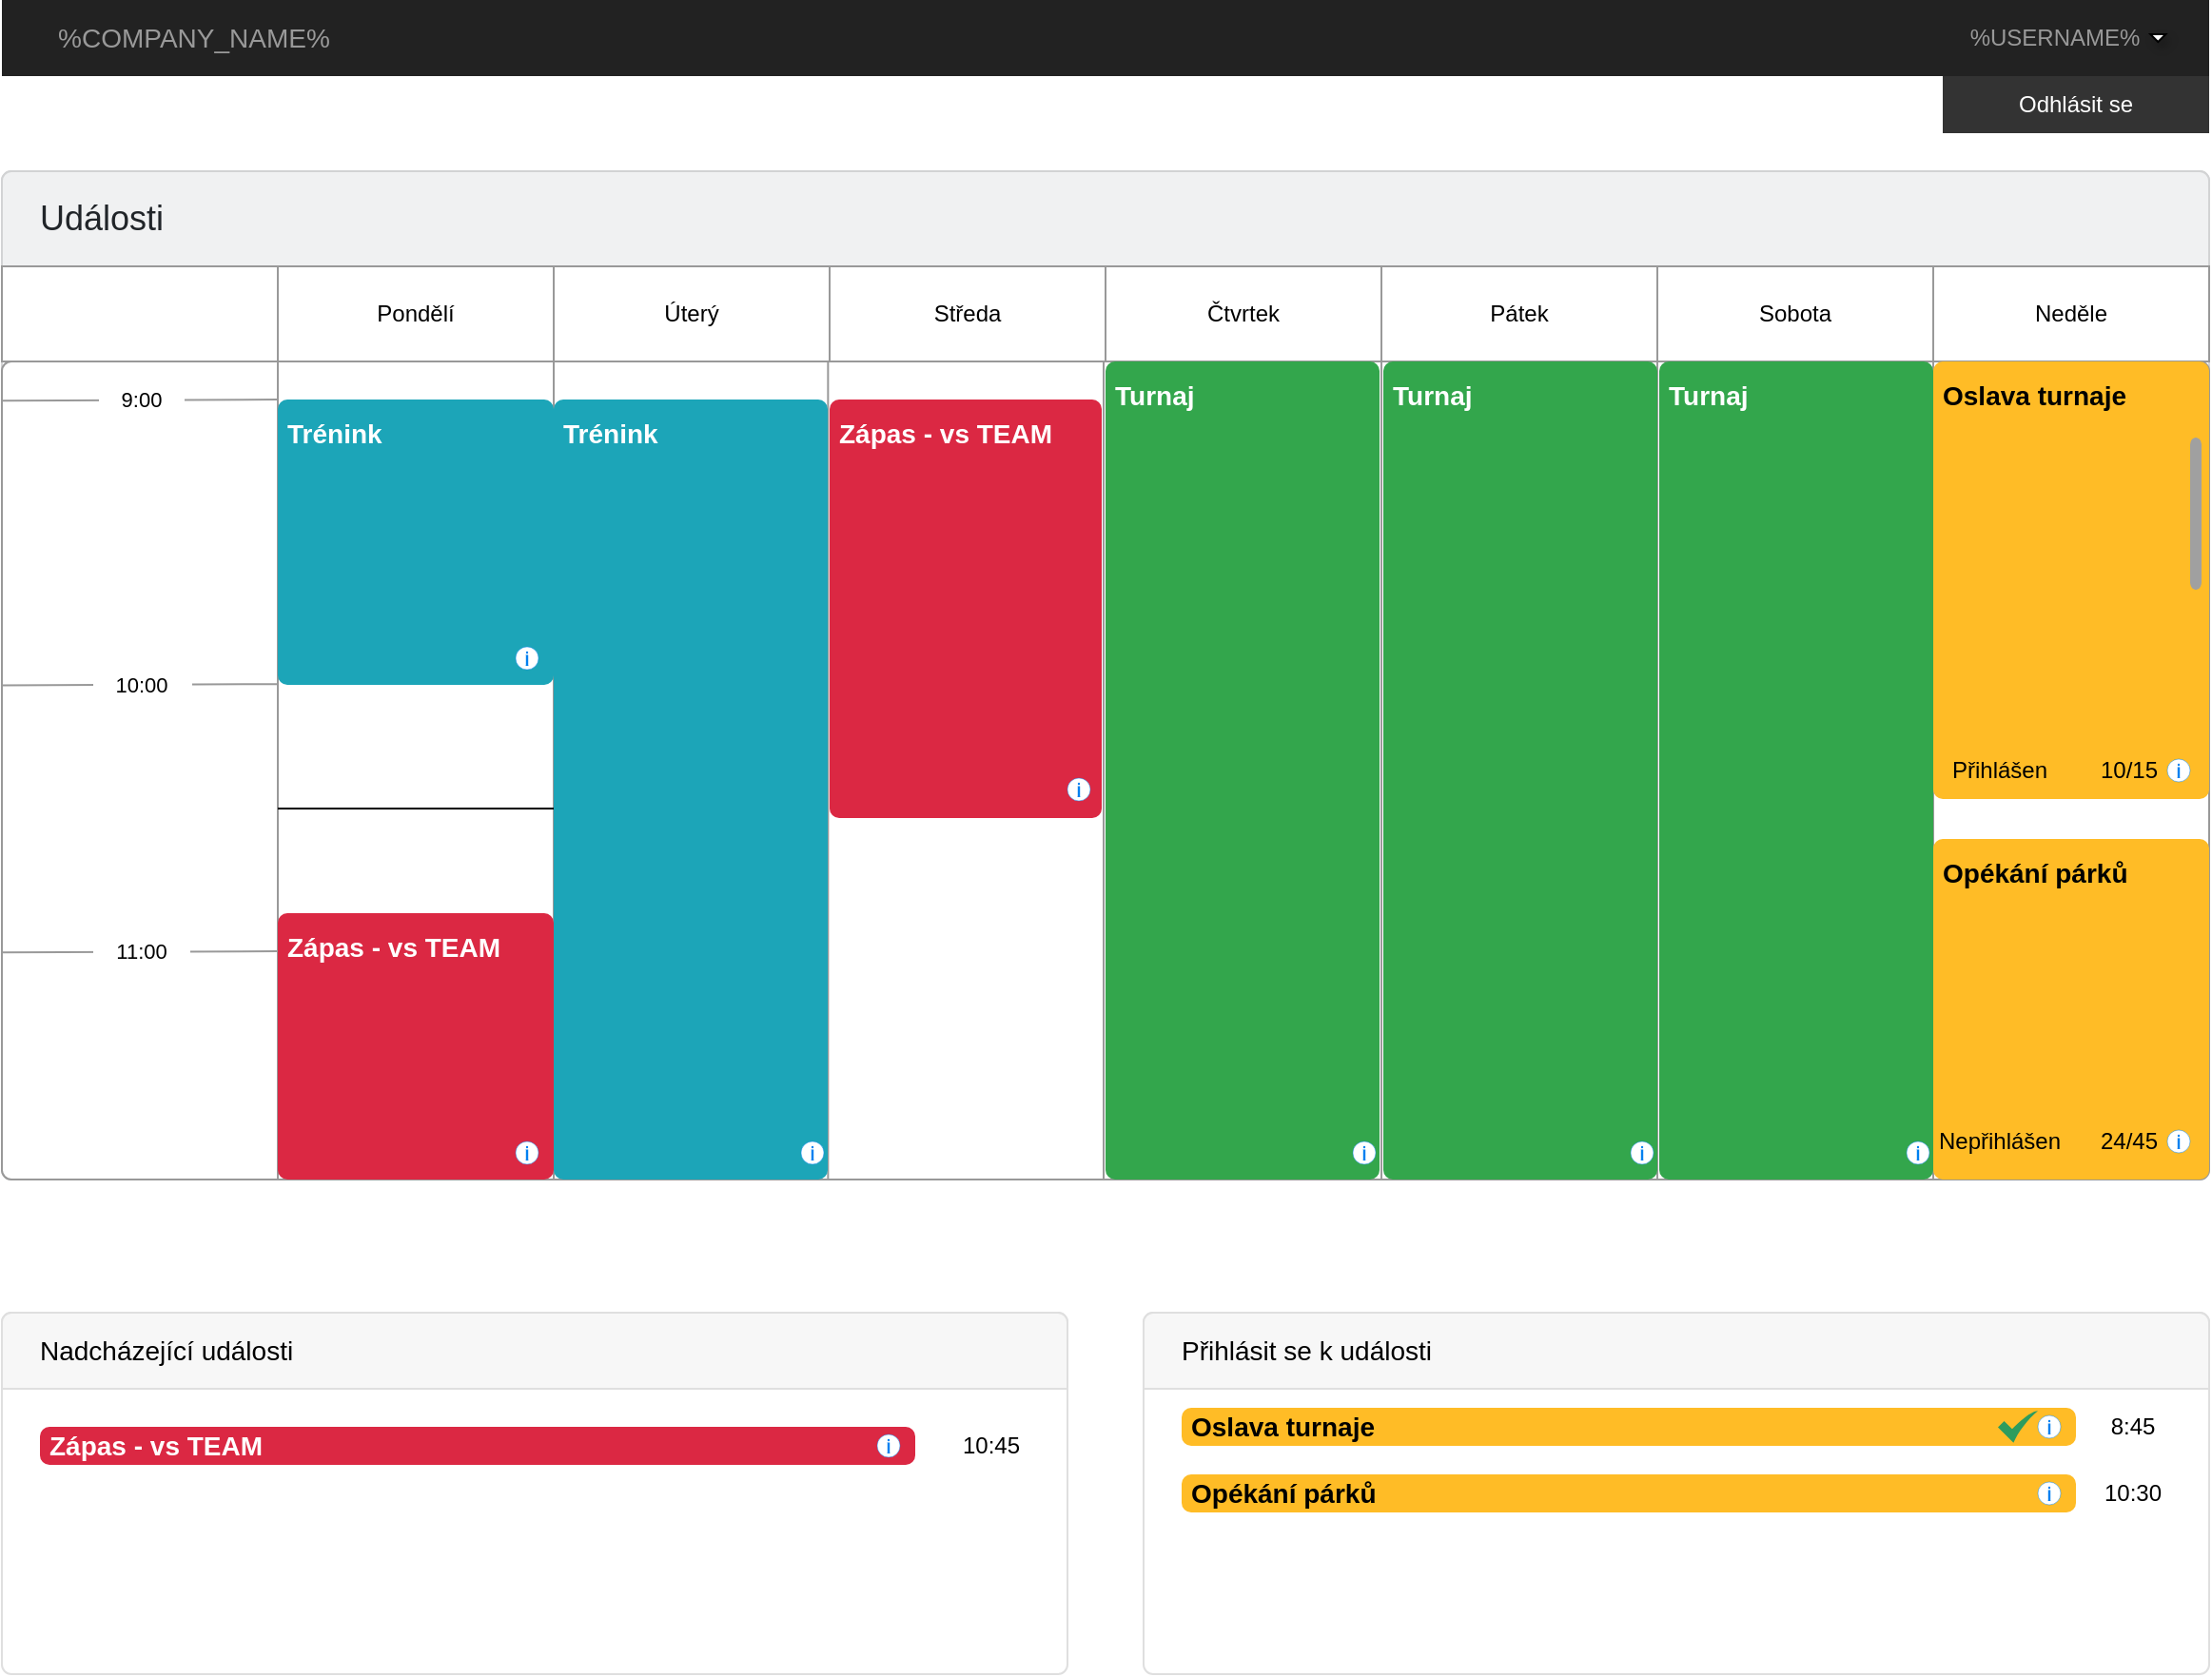 <mxfile version="14.1.1" type="github">
  <diagram name="Page-1" id="c9db0220-8083-56f3-ca83-edcdcd058819">
    <mxGraphModel dx="1422" dy="737" grid="1" gridSize="10" guides="1" tooltips="1" connect="1" arrows="1" fold="1" page="1" pageScale="1.5" pageWidth="826" pageHeight="1169" background="#ffffff" math="0" shadow="0">
      <root>
        <mxCell id="0" style=";html=1;" />
        <mxCell id="1" style=";html=1;" parent="0" />
        <mxCell id="3d76a8aef4d5c911-1" value="" style="html=1;shadow=0;dashed=0;shape=mxgraph.bootstrap.rect;fillColor=#222222;strokeColor=none;whiteSpace=wrap;rounded=0;fontSize=12;fontColor=#000000;align=center;" parent="1" vertex="1">
          <mxGeometry x="40" y="70" width="1160" height="40" as="geometry" />
        </mxCell>
        <mxCell id="3d76a8aef4d5c911-2" value="%COMPANY_NAME%" style="html=1;shadow=0;dashed=0;fillColor=none;strokeColor=none;shape=mxgraph.bootstrap.rect;fontColor=#999999;fontSize=14;whiteSpace=wrap;" parent="3d76a8aef4d5c911-1" vertex="1">
          <mxGeometry width="201.629" height="40" as="geometry" />
        </mxCell>
        <mxCell id="3d76a8aef4d5c911-9" value="%USERNAME%" style="html=1;shadow=0;dashed=0;fillColor=none;strokeColor=none;shape=mxgraph.bootstrap.rect;fontColor=#999999;whiteSpace=wrap;" parent="3d76a8aef4d5c911-1" vertex="1">
          <mxGeometry x="998.062" width="161.938" height="40" as="geometry" />
        </mxCell>
        <mxCell id="HJUyTN3uVqlrTfipyZfz-1" value="" style="shape=triangle;direction=south;rounded=0;shadow=1;fontSize=12;align=center;html=1;" parent="3d76a8aef4d5c911-1" vertex="1">
          <mxGeometry x="1129.121" y="18" width="8.065" height="4" as="geometry" />
        </mxCell>
        <mxCell id="HJUyTN3uVqlrTfipyZfz-3" value="&lt;font color=&quot;#ffffff&quot;&gt;Odhlásit se&lt;/font&gt;" style="text;html=1;strokeColor=none;align=center;verticalAlign=middle;whiteSpace=wrap;rounded=0;fillColor=#333333;" parent="1" vertex="1">
          <mxGeometry x="1060" y="110" width="140" height="30" as="geometry" />
        </mxCell>
        <mxCell id="HJUyTN3uVqlrTfipyZfz-5" value="" style="html=1;shadow=0;dashed=0;shape=mxgraph.bootstrap.rrect;rSize=5;strokeColor=#D2D3D4;html=1;whiteSpace=wrap;fillColor=#F8F9FA;fontColor=#212529;verticalAlign=top;align=left;spacing=20;spacingBottom=0;fontSize=14;horizontal=1;" parent="1" vertex="1">
          <mxGeometry x="40" y="160" width="1160" height="530" as="geometry" />
        </mxCell>
        <mxCell id="HJUyTN3uVqlrTfipyZfz-6" value="Události" style="html=1;shadow=0;dashed=0;shape=mxgraph.bootstrap.topButton;rSize=5;perimeter=none;whiteSpace=wrap;fillColor=#F0F1F2;strokeColor=#D2D3D4;fontColor=#212529;resizeWidth=1;fontSize=18;align=left;spacing=20;" parent="HJUyTN3uVqlrTfipyZfz-5" vertex="1">
          <mxGeometry width="1160" height="50" relative="1" as="geometry" />
        </mxCell>
        <mxCell id="HJUyTN3uVqlrTfipyZfz-12" value="" style="html=1;shadow=0;dashed=0;shape=mxgraph.bootstrap.rrect;rSize=5;strokeColor=#999999;strokeWidth=1;fillColor=#FFFFFF;fontColor=#6C767D;whiteSpace=wrap;align=left;verticalAlign=middle;spacingLeft=10;fontSize=14;spacing=10;" parent="HJUyTN3uVqlrTfipyZfz-5" vertex="1">
          <mxGeometry y="100" width="1160" height="430" as="geometry" />
        </mxCell>
        <mxCell id="HJUyTN3uVqlrTfipyZfz-22" value="" style="rounded=0;whiteSpace=wrap;html=1;strokeColor=#999999;fillColor=#FFFFFF;" parent="HJUyTN3uVqlrTfipyZfz-5" vertex="1">
          <mxGeometry y="50" width="145" height="50" as="geometry" />
        </mxCell>
        <mxCell id="HJUyTN3uVqlrTfipyZfz-32" value="Pondělí" style="rounded=0;whiteSpace=wrap;html=1;strokeColor=#999999;fillColor=#FFFFFF;" parent="HJUyTN3uVqlrTfipyZfz-5" vertex="1">
          <mxGeometry x="145" y="50" width="145" height="50" as="geometry" />
        </mxCell>
        <mxCell id="HJUyTN3uVqlrTfipyZfz-33" value="Úterý" style="rounded=0;whiteSpace=wrap;html=1;strokeColor=#999999;fillColor=#FFFFFF;" parent="HJUyTN3uVqlrTfipyZfz-5" vertex="1">
          <mxGeometry x="290" y="50" width="145" height="50" as="geometry" />
        </mxCell>
        <mxCell id="HJUyTN3uVqlrTfipyZfz-34" value="Středa" style="rounded=0;whiteSpace=wrap;html=1;strokeColor=#999999;fillColor=#FFFFFF;" parent="HJUyTN3uVqlrTfipyZfz-5" vertex="1">
          <mxGeometry x="435" y="50" width="145" height="50" as="geometry" />
        </mxCell>
        <mxCell id="HJUyTN3uVqlrTfipyZfz-35" value="Čtvrtek" style="rounded=0;whiteSpace=wrap;html=1;strokeColor=#999999;fillColor=#FFFFFF;" parent="HJUyTN3uVqlrTfipyZfz-5" vertex="1">
          <mxGeometry x="580" y="50" width="145" height="50" as="geometry" />
        </mxCell>
        <mxCell id="HJUyTN3uVqlrTfipyZfz-36" value="Pátek" style="rounded=0;whiteSpace=wrap;html=1;strokeColor=#999999;fillColor=#FFFFFF;" parent="HJUyTN3uVqlrTfipyZfz-5" vertex="1">
          <mxGeometry x="725" y="50" width="145" height="50" as="geometry" />
        </mxCell>
        <mxCell id="HJUyTN3uVqlrTfipyZfz-37" value="Sobota" style="rounded=0;whiteSpace=wrap;html=1;strokeColor=#999999;fillColor=#FFFFFF;" parent="HJUyTN3uVqlrTfipyZfz-5" vertex="1">
          <mxGeometry x="870" y="50" width="145" height="50" as="geometry" />
        </mxCell>
        <mxCell id="HJUyTN3uVqlrTfipyZfz-38" value="Neděle" style="rounded=0;whiteSpace=wrap;html=1;strokeColor=#999999;fillColor=#FFFFFF;" parent="HJUyTN3uVqlrTfipyZfz-5" vertex="1">
          <mxGeometry x="1015" y="50" width="145" height="50" as="geometry" />
        </mxCell>
        <mxCell id="HJUyTN3uVqlrTfipyZfz-40" value="" style="endArrow=none;html=1;entryX=0.125;entryY=-0.001;entryDx=0;entryDy=0;entryPerimeter=0;strokeColor=#999999;" parent="HJUyTN3uVqlrTfipyZfz-5" target="HJUyTN3uVqlrTfipyZfz-12" edge="1">
          <mxGeometry width="50" height="50" relative="1" as="geometry">
            <mxPoint x="145" y="530" as="sourcePoint" />
            <mxPoint x="190" y="110" as="targetPoint" />
          </mxGeometry>
        </mxCell>
        <mxCell id="HJUyTN3uVqlrTfipyZfz-41" value="" style="endArrow=none;html=1;entryX=0.125;entryY=-0.001;entryDx=0;entryDy=0;entryPerimeter=0;strokeColor=#999999;" parent="HJUyTN3uVqlrTfipyZfz-5" edge="1">
          <mxGeometry width="50" height="50" relative="1" as="geometry">
            <mxPoint x="290" y="530" as="sourcePoint" />
            <mxPoint x="290" y="99.57" as="targetPoint" />
          </mxGeometry>
        </mxCell>
        <mxCell id="HJUyTN3uVqlrTfipyZfz-42" value="" style="endArrow=none;html=1;entryX=0.125;entryY=-0.001;entryDx=0;entryDy=0;entryPerimeter=0;strokeColor=#999999;" parent="HJUyTN3uVqlrTfipyZfz-5" edge="1">
          <mxGeometry width="50" height="50" relative="1" as="geometry">
            <mxPoint x="434.17" y="530.43" as="sourcePoint" />
            <mxPoint x="434.17" y="100.0" as="targetPoint" />
          </mxGeometry>
        </mxCell>
        <mxCell id="HJUyTN3uVqlrTfipyZfz-43" value="" style="endArrow=none;html=1;entryX=0.125;entryY=-0.001;entryDx=0;entryDy=0;entryPerimeter=0;strokeColor=#999999;" parent="HJUyTN3uVqlrTfipyZfz-5" edge="1">
          <mxGeometry width="50" height="50" relative="1" as="geometry">
            <mxPoint x="579" y="530.43" as="sourcePoint" />
            <mxPoint x="579" y="100.0" as="targetPoint" />
          </mxGeometry>
        </mxCell>
        <mxCell id="HJUyTN3uVqlrTfipyZfz-44" value="" style="endArrow=none;html=1;entryX=0.125;entryY=-0.001;entryDx=0;entryDy=0;entryPerimeter=0;strokeColor=#999999;" parent="HJUyTN3uVqlrTfipyZfz-5" edge="1">
          <mxGeometry width="50" height="50" relative="1" as="geometry">
            <mxPoint x="725" y="530" as="sourcePoint" />
            <mxPoint x="725" y="99.57" as="targetPoint" />
          </mxGeometry>
        </mxCell>
        <mxCell id="HJUyTN3uVqlrTfipyZfz-45" value="" style="endArrow=none;html=1;entryX=0.125;entryY=-0.001;entryDx=0;entryDy=0;entryPerimeter=0;strokeColor=#999999;" parent="HJUyTN3uVqlrTfipyZfz-5" edge="1">
          <mxGeometry width="50" height="50" relative="1" as="geometry">
            <mxPoint x="870" y="530" as="sourcePoint" />
            <mxPoint x="870" y="99.57" as="targetPoint" />
          </mxGeometry>
        </mxCell>
        <mxCell id="HJUyTN3uVqlrTfipyZfz-46" value="" style="endArrow=none;html=1;entryX=0.125;entryY=-0.001;entryDx=0;entryDy=0;entryPerimeter=0;strokeColor=#999999;" parent="HJUyTN3uVqlrTfipyZfz-5" edge="1">
          <mxGeometry width="50" height="50" relative="1" as="geometry">
            <mxPoint x="1015" y="530.43" as="sourcePoint" />
            <mxPoint x="1015" y="100.0" as="targetPoint" />
          </mxGeometry>
        </mxCell>
        <mxCell id="HJUyTN3uVqlrTfipyZfz-47" value="Trénink" style="html=1;shadow=0;dashed=0;shape=mxgraph.bootstrap.rrect;rSize=5;strokeColor=none;strokeWidth=1;fillColor=#1CA5B8;fontColor=#FFFFFF;whiteSpace=wrap;align=left;verticalAlign=top;spacingLeft=0;fontStyle=1;fontSize=14;spacing=5;rounded=1;" parent="HJUyTN3uVqlrTfipyZfz-5" vertex="1">
          <mxGeometry x="145" y="120" width="145" height="150" as="geometry" />
        </mxCell>
        <mxCell id="HJUyTN3uVqlrTfipyZfz-50" value="" style="endArrow=none;html=1;strokeColor=#999999;exitX=0;exitY=0.048;exitDx=0;exitDy=0;exitPerimeter=0;rounded=0;" parent="HJUyTN3uVqlrTfipyZfz-5" source="HJUyTN3uVqlrTfipyZfz-12" edge="1">
          <mxGeometry width="50" height="50" relative="1" as="geometry">
            <mxPoint x="50" y="180" as="sourcePoint" />
            <mxPoint x="145" y="120" as="targetPoint" />
          </mxGeometry>
        </mxCell>
        <mxCell id="HJUyTN3uVqlrTfipyZfz-51" value="&amp;nbsp; &amp;nbsp; 9:00&amp;nbsp; &amp;nbsp;&amp;nbsp;" style="edgeLabel;html=1;align=center;verticalAlign=middle;resizable=0;points=[];" parent="HJUyTN3uVqlrTfipyZfz-50" vertex="1" connectable="0">
          <mxGeometry x="-0.131" y="-1" relative="1" as="geometry">
            <mxPoint x="9.64" y="-1.36" as="offset" />
          </mxGeometry>
        </mxCell>
        <mxCell id="HJUyTN3uVqlrTfipyZfz-52" value="" style="endArrow=none;html=1;strokeColor=#999999;exitX=0;exitY=0.048;exitDx=0;exitDy=0;exitPerimeter=0;rounded=0;" parent="HJUyTN3uVqlrTfipyZfz-5" edge="1">
          <mxGeometry width="50" height="50" relative="1" as="geometry">
            <mxPoint y="270.22" as="sourcePoint" />
            <mxPoint x="145" y="269.58" as="targetPoint" />
          </mxGeometry>
        </mxCell>
        <mxCell id="HJUyTN3uVqlrTfipyZfz-53" value="&amp;nbsp; &amp;nbsp; 10:00&amp;nbsp; &amp;nbsp;&amp;nbsp;" style="edgeLabel;html=1;align=center;verticalAlign=middle;resizable=0;points=[];" parent="HJUyTN3uVqlrTfipyZfz-52" vertex="1" connectable="0">
          <mxGeometry x="-0.131" y="-1" relative="1" as="geometry">
            <mxPoint x="9.64" y="-1.36" as="offset" />
          </mxGeometry>
        </mxCell>
        <mxCell id="HJUyTN3uVqlrTfipyZfz-54" value="" style="endArrow=none;html=1;strokeColor=#999999;exitX=0;exitY=0.048;exitDx=0;exitDy=0;exitPerimeter=0;rounded=0;" parent="HJUyTN3uVqlrTfipyZfz-5" edge="1">
          <mxGeometry width="50" height="50" relative="1" as="geometry">
            <mxPoint y="410.64" as="sourcePoint" />
            <mxPoint x="145" y="410" as="targetPoint" />
          </mxGeometry>
        </mxCell>
        <mxCell id="HJUyTN3uVqlrTfipyZfz-55" value="&amp;nbsp; &amp;nbsp; 11:00&amp;nbsp; &amp;nbsp;&amp;nbsp;" style="edgeLabel;html=1;align=center;verticalAlign=middle;resizable=0;points=[];" parent="HJUyTN3uVqlrTfipyZfz-54" vertex="1" connectable="0">
          <mxGeometry x="-0.131" y="-1" relative="1" as="geometry">
            <mxPoint x="9.64" y="-1.36" as="offset" />
          </mxGeometry>
        </mxCell>
        <mxCell id="HJUyTN3uVqlrTfipyZfz-56" value="Zápas - vs TEAM" style="html=1;shadow=0;dashed=0;shape=mxgraph.bootstrap.rrect;rSize=5;strokeColor=none;strokeWidth=1;fillColor=#DB2843;fontColor=#FFFFFF;whiteSpace=wrap;align=left;verticalAlign=top;spacingLeft=0;fontStyle=1;fontSize=14;spacing=5;rounded=1;" parent="HJUyTN3uVqlrTfipyZfz-5" vertex="1">
          <mxGeometry x="145" y="390" width="145" height="140" as="geometry" />
        </mxCell>
        <mxCell id="HJUyTN3uVqlrTfipyZfz-57" value="" style="html=1;verticalLabelPosition=bottom;labelBackgroundColor=#ffffff;verticalAlign=top;shadow=0;dashed=0;strokeWidth=2;shape=mxgraph.ios7.misc.info;strokeColor=#0080f0;rounded=1;fillColor=#FFFFFF;align=left;" parent="HJUyTN3uVqlrTfipyZfz-5" vertex="1">
          <mxGeometry x="270" y="250" width="12" height="12" as="geometry" />
        </mxCell>
        <mxCell id="HJUyTN3uVqlrTfipyZfz-58" value="" style="html=1;verticalLabelPosition=bottom;labelBackgroundColor=#ffffff;verticalAlign=top;shadow=0;dashed=0;strokeWidth=2;shape=mxgraph.ios7.misc.info;strokeColor=#0080f0;rounded=1;fillColor=#FFFFFF;align=left;" parent="HJUyTN3uVqlrTfipyZfz-5" vertex="1">
          <mxGeometry x="270" y="510" width="12" height="12" as="geometry" />
        </mxCell>
        <mxCell id="HJUyTN3uVqlrTfipyZfz-59" value="Trénink" style="html=1;shadow=0;dashed=0;shape=mxgraph.bootstrap.rrect;rSize=5;strokeColor=none;strokeWidth=1;fillColor=#1CA5B8;fontColor=#FFFFFF;whiteSpace=wrap;align=left;verticalAlign=top;spacingLeft=0;fontStyle=1;fontSize=14;spacing=5;rounded=1;" parent="HJUyTN3uVqlrTfipyZfz-5" vertex="1">
          <mxGeometry x="290" y="120" width="144" height="410" as="geometry" />
        </mxCell>
        <mxCell id="HJUyTN3uVqlrTfipyZfz-60" value="" style="html=1;verticalLabelPosition=bottom;labelBackgroundColor=#ffffff;verticalAlign=top;shadow=0;dashed=0;strokeWidth=2;shape=mxgraph.ios7.misc.info;strokeColor=#0080f0;rounded=1;fillColor=#FFFFFF;align=left;" parent="HJUyTN3uVqlrTfipyZfz-5" vertex="1">
          <mxGeometry x="420" y="510" width="12" height="12" as="geometry" />
        </mxCell>
        <mxCell id="HJUyTN3uVqlrTfipyZfz-61" value="Zápas - vs TEAM" style="html=1;shadow=0;dashed=0;shape=mxgraph.bootstrap.rrect;rSize=5;strokeColor=none;strokeWidth=1;fillColor=#DB2843;fontColor=#FFFFFF;whiteSpace=wrap;align=left;verticalAlign=top;spacingLeft=0;fontStyle=1;fontSize=14;spacing=5;rounded=1;" parent="HJUyTN3uVqlrTfipyZfz-5" vertex="1">
          <mxGeometry x="435" y="120" width="143" height="220" as="geometry" />
        </mxCell>
        <mxCell id="HJUyTN3uVqlrTfipyZfz-62" value="" style="html=1;verticalLabelPosition=bottom;labelBackgroundColor=#ffffff;verticalAlign=top;shadow=0;dashed=0;strokeWidth=2;shape=mxgraph.ios7.misc.info;strokeColor=#0080f0;rounded=1;fillColor=#FFFFFF;align=left;" parent="HJUyTN3uVqlrTfipyZfz-5" vertex="1">
          <mxGeometry x="560" y="319" width="12" height="12" as="geometry" />
        </mxCell>
        <mxCell id="HJUyTN3uVqlrTfipyZfz-63" value="Turnaj" style="html=1;shadow=0;dashed=0;shape=mxgraph.bootstrap.rrect;rSize=5;strokeColor=none;strokeWidth=1;fillColor=#33A64C;fontColor=#FFFFFF;whiteSpace=wrap;align=left;verticalAlign=top;spacingLeft=0;fontStyle=1;fontSize=14;spacing=5;rounded=1;" parent="HJUyTN3uVqlrTfipyZfz-5" vertex="1">
          <mxGeometry x="580" y="100" width="144" height="430" as="geometry" />
        </mxCell>
        <mxCell id="HJUyTN3uVqlrTfipyZfz-64" value="" style="html=1;verticalLabelPosition=bottom;labelBackgroundColor=#ffffff;verticalAlign=top;shadow=0;dashed=0;strokeWidth=2;shape=mxgraph.ios7.misc.info;strokeColor=#0080f0;rounded=1;fillColor=#FFFFFF;align=left;" parent="HJUyTN3uVqlrTfipyZfz-5" vertex="1">
          <mxGeometry x="710" y="510" width="12" height="12" as="geometry" />
        </mxCell>
        <mxCell id="HJUyTN3uVqlrTfipyZfz-103" value="Turnaj" style="html=1;shadow=0;dashed=0;shape=mxgraph.bootstrap.rrect;rSize=5;strokeColor=none;strokeWidth=1;fillColor=#33A64C;fontColor=#FFFFFF;whiteSpace=wrap;align=left;verticalAlign=top;spacingLeft=0;fontStyle=1;fontSize=14;spacing=5;rounded=1;" parent="HJUyTN3uVqlrTfipyZfz-5" vertex="1">
          <mxGeometry x="726" y="100" width="144" height="430" as="geometry" />
        </mxCell>
        <mxCell id="HJUyTN3uVqlrTfipyZfz-104" value="" style="html=1;verticalLabelPosition=bottom;labelBackgroundColor=#ffffff;verticalAlign=top;shadow=0;dashed=0;strokeWidth=2;shape=mxgraph.ios7.misc.info;strokeColor=#0080f0;rounded=1;fillColor=#FFFFFF;align=left;" parent="HJUyTN3uVqlrTfipyZfz-5" vertex="1">
          <mxGeometry x="856" y="510" width="12" height="12" as="geometry" />
        </mxCell>
        <mxCell id="HJUyTN3uVqlrTfipyZfz-105" value="Turnaj" style="html=1;shadow=0;dashed=0;shape=mxgraph.bootstrap.rrect;rSize=5;strokeColor=none;strokeWidth=1;fillColor=#33A64C;fontColor=#FFFFFF;whiteSpace=wrap;align=left;verticalAlign=top;spacingLeft=0;fontStyle=1;fontSize=14;spacing=5;rounded=1;" parent="HJUyTN3uVqlrTfipyZfz-5" vertex="1">
          <mxGeometry x="871" y="100" width="144" height="430" as="geometry" />
        </mxCell>
        <mxCell id="HJUyTN3uVqlrTfipyZfz-106" value="" style="html=1;verticalLabelPosition=bottom;labelBackgroundColor=#ffffff;verticalAlign=top;shadow=0;dashed=0;strokeWidth=2;shape=mxgraph.ios7.misc.info;strokeColor=#0080f0;rounded=1;fillColor=#FFFFFF;align=left;" parent="HJUyTN3uVqlrTfipyZfz-5" vertex="1">
          <mxGeometry x="1001" y="510" width="12" height="12" as="geometry" />
        </mxCell>
        <mxCell id="HJUyTN3uVqlrTfipyZfz-107" value="Oslava turnaje" style="html=1;shadow=0;dashed=0;shape=mxgraph.bootstrap.rrect;rSize=5;strokeColor=none;strokeWidth=1;fillColor=#FFBC26;fontColor=#000000;whiteSpace=wrap;align=left;verticalAlign=top;spacingLeft=0;fontStyle=1;fontSize=14;spacing=5;rounded=1;horizontal=1;" parent="HJUyTN3uVqlrTfipyZfz-5" vertex="1">
          <mxGeometry x="1015" y="100" width="145" height="230" as="geometry" />
        </mxCell>
        <mxCell id="HJUyTN3uVqlrTfipyZfz-48" value="" style="html=1;verticalLabelPosition=bottom;labelBackgroundColor=#ffffff;verticalAlign=top;shadow=0;dashed=0;strokeWidth=2;shape=mxgraph.ios7.misc.scroll_(vertical);fillColor=#a0a0a0;rounded=1;align=left;" parent="HJUyTN3uVqlrTfipyZfz-5" vertex="1">
          <mxGeometry x="1150" y="140" width="6" height="80" as="geometry" />
        </mxCell>
        <mxCell id="HJUyTN3uVqlrTfipyZfz-108" value="" style="html=1;verticalLabelPosition=bottom;labelBackgroundColor=#ffffff;verticalAlign=top;shadow=0;dashed=0;strokeWidth=2;shape=mxgraph.ios7.misc.info;strokeColor=#0080f0;rounded=1;fillColor=#FFFFFF;align=left;" parent="HJUyTN3uVqlrTfipyZfz-5" vertex="1">
          <mxGeometry x="1138" y="309" width="12" height="12" as="geometry" />
        </mxCell>
        <mxCell id="HJUyTN3uVqlrTfipyZfz-109" value="10/15" style="text;html=1;strokeColor=none;fillColor=none;align=center;verticalAlign=middle;whiteSpace=wrap;rounded=0;" parent="HJUyTN3uVqlrTfipyZfz-5" vertex="1">
          <mxGeometry x="1098" y="305" width="40" height="20" as="geometry" />
        </mxCell>
        <mxCell id="HJUyTN3uVqlrTfipyZfz-111" value="Přihlášen" style="text;html=1;strokeColor=none;fillColor=none;align=center;verticalAlign=middle;whiteSpace=wrap;rounded=0;" parent="HJUyTN3uVqlrTfipyZfz-5" vertex="1">
          <mxGeometry x="1030" y="305" width="40" height="20" as="geometry" />
        </mxCell>
        <mxCell id="HJUyTN3uVqlrTfipyZfz-112" value="Opékání párků" style="html=1;shadow=0;dashed=0;shape=mxgraph.bootstrap.rrect;rSize=5;strokeColor=none;strokeWidth=1;fillColor=#FFBC26;fontColor=#000000;whiteSpace=wrap;align=left;verticalAlign=top;spacingLeft=0;fontStyle=1;fontSize=14;spacing=5;rounded=1;horizontal=1;" parent="1" vertex="1">
          <mxGeometry x="1055" y="511" width="145" height="179" as="geometry" />
        </mxCell>
        <mxCell id="HJUyTN3uVqlrTfipyZfz-113" value="" style="html=1;verticalLabelPosition=bottom;labelBackgroundColor=#ffffff;verticalAlign=top;shadow=0;dashed=0;strokeWidth=2;shape=mxgraph.ios7.misc.info;strokeColor=#0080f0;rounded=1;fillColor=#FFFFFF;align=left;" parent="1" vertex="1">
          <mxGeometry x="1178" y="664" width="12" height="12" as="geometry" />
        </mxCell>
        <mxCell id="HJUyTN3uVqlrTfipyZfz-114" value="24/45" style="text;html=1;strokeColor=none;fillColor=none;align=center;verticalAlign=middle;whiteSpace=wrap;rounded=0;" parent="1" vertex="1">
          <mxGeometry x="1138" y="660" width="40" height="20" as="geometry" />
        </mxCell>
        <mxCell id="HJUyTN3uVqlrTfipyZfz-115" value="Nepřihlášen" style="text;html=1;strokeColor=none;fillColor=none;align=center;verticalAlign=middle;whiteSpace=wrap;rounded=0;" parent="1" vertex="1">
          <mxGeometry x="1070" y="660" width="40" height="20" as="geometry" />
        </mxCell>
        <mxCell id="HJUyTN3uVqlrTfipyZfz-117" value="" style="endArrow=none;html=1;" parent="1" edge="1">
          <mxGeometry width="50" height="50" relative="1" as="geometry">
            <mxPoint x="185" y="495" as="sourcePoint" />
            <mxPoint x="330" y="495" as="targetPoint" />
          </mxGeometry>
        </mxCell>
        <mxCell id="HJUyTN3uVqlrTfipyZfz-118" value="" style="html=1;shadow=0;dashed=0;shape=mxgraph.bootstrap.rrect;rSize=5;strokeColor=#DFDFDF;html=1;whiteSpace=wrap;fillColor=#FFFFFF;fontColor=#000000;rounded=1;align=left;" parent="1" vertex="1">
          <mxGeometry x="40" y="760" width="560" height="190" as="geometry" />
        </mxCell>
        <mxCell id="HJUyTN3uVqlrTfipyZfz-119" value="Nadcházející události" style="html=1;shadow=0;dashed=0;shape=mxgraph.bootstrap.topButton;strokeColor=inherit;fillColor=#F7F7F7;rSize=5;perimeter=none;whiteSpace=wrap;resizeWidth=1;align=left;spacing=20;fontSize=14;" parent="HJUyTN3uVqlrTfipyZfz-118" vertex="1">
          <mxGeometry width="560" height="40" relative="1" as="geometry" />
        </mxCell>
        <mxCell id="HJUyTN3uVqlrTfipyZfz-126" value="Zápas - vs TEAM" style="html=1;shadow=0;dashed=0;shape=mxgraph.bootstrap.rrect;rSize=5;strokeColor=none;strokeWidth=1;fillColor=#DB2843;fontColor=#FFFFFF;whiteSpace=wrap;align=left;verticalAlign=middle;spacingLeft=0;fontStyle=1;fontSize=14;spacing=5;rounded=1;" parent="HJUyTN3uVqlrTfipyZfz-118" vertex="1">
          <mxGeometry x="20" y="60" width="460" height="20" as="geometry" />
        </mxCell>
        <mxCell id="HJUyTN3uVqlrTfipyZfz-127" value="" style="html=1;verticalLabelPosition=bottom;labelBackgroundColor=#ffffff;verticalAlign=top;shadow=0;dashed=0;strokeWidth=2;shape=mxgraph.ios7.misc.info;strokeColor=#0080f0;rounded=1;fillColor=#FFFFFF;align=left;" parent="HJUyTN3uVqlrTfipyZfz-118" vertex="1">
          <mxGeometry x="460" y="64" width="12" height="12" as="geometry" />
        </mxCell>
        <mxCell id="HJUyTN3uVqlrTfipyZfz-128" value="10:45" style="text;html=1;strokeColor=none;fillColor=none;align=center;verticalAlign=middle;whiteSpace=wrap;rounded=0;" parent="HJUyTN3uVqlrTfipyZfz-118" vertex="1">
          <mxGeometry x="500" y="60" width="40" height="20" as="geometry" />
        </mxCell>
        <mxCell id="HJUyTN3uVqlrTfipyZfz-122" value="" style="html=1;shadow=0;dashed=0;shape=mxgraph.bootstrap.rrect;rSize=5;strokeColor=#DFDFDF;html=1;whiteSpace=wrap;fillColor=#FFFFFF;fontColor=#000000;rounded=1;align=left;" parent="1" vertex="1">
          <mxGeometry x="640" y="760" width="560" height="190" as="geometry" />
        </mxCell>
        <mxCell id="HJUyTN3uVqlrTfipyZfz-123" value="Přihlásit se k události" style="html=1;shadow=0;dashed=0;shape=mxgraph.bootstrap.topButton;strokeColor=inherit;fillColor=#F7F7F7;rSize=5;perimeter=none;whiteSpace=wrap;resizeWidth=1;align=left;spacing=20;fontSize=14;" parent="HJUyTN3uVqlrTfipyZfz-122" vertex="1">
          <mxGeometry width="560" height="40" relative="1" as="geometry" />
        </mxCell>
        <mxCell id="HJUyTN3uVqlrTfipyZfz-129" value="Oslava turnaje" style="html=1;shadow=0;dashed=0;shape=mxgraph.bootstrap.rrect;rSize=5;strokeColor=none;strokeWidth=1;fillColor=#FFBC26;fontColor=#000000;whiteSpace=wrap;align=left;verticalAlign=middle;spacingLeft=0;fontStyle=1;fontSize=14;spacing=5;rounded=1;" parent="HJUyTN3uVqlrTfipyZfz-122" vertex="1">
          <mxGeometry x="20" y="50" width="470" height="20" as="geometry" />
        </mxCell>
        <mxCell id="HJUyTN3uVqlrTfipyZfz-131" value="" style="html=1;verticalLabelPosition=bottom;labelBackgroundColor=#ffffff;verticalAlign=top;shadow=0;dashed=0;strokeWidth=2;shape=mxgraph.ios7.misc.info;strokeColor=#0080f0;rounded=1;fillColor=#FFFFFF;align=left;" parent="HJUyTN3uVqlrTfipyZfz-122" vertex="1">
          <mxGeometry x="470" y="54" width="12" height="12" as="geometry" />
        </mxCell>
        <mxCell id="HJUyTN3uVqlrTfipyZfz-132" value="8:45" style="text;html=1;strokeColor=none;fillColor=none;align=center;verticalAlign=middle;whiteSpace=wrap;rounded=0;" parent="HJUyTN3uVqlrTfipyZfz-122" vertex="1">
          <mxGeometry x="500" y="50" width="40" height="20" as="geometry" />
        </mxCell>
        <mxCell id="HJUyTN3uVqlrTfipyZfz-133" value="Opékání párků" style="html=1;shadow=0;dashed=0;shape=mxgraph.bootstrap.rrect;rSize=5;strokeColor=none;strokeWidth=1;fillColor=#FFBC26;fontColor=#000000;whiteSpace=wrap;align=left;verticalAlign=middle;spacingLeft=0;fontStyle=1;fontSize=14;spacing=5;rounded=1;" parent="HJUyTN3uVqlrTfipyZfz-122" vertex="1">
          <mxGeometry x="20" y="85" width="470" height="20" as="geometry" />
        </mxCell>
        <mxCell id="HJUyTN3uVqlrTfipyZfz-134" value="" style="html=1;verticalLabelPosition=bottom;labelBackgroundColor=#ffffff;verticalAlign=top;shadow=0;dashed=0;strokeWidth=2;shape=mxgraph.ios7.misc.info;strokeColor=#0080f0;rounded=1;fillColor=#FFFFFF;align=left;" parent="HJUyTN3uVqlrTfipyZfz-122" vertex="1">
          <mxGeometry x="470" y="89" width="12" height="12" as="geometry" />
        </mxCell>
        <mxCell id="HJUyTN3uVqlrTfipyZfz-135" value="10:30" style="text;html=1;strokeColor=none;fillColor=none;align=center;verticalAlign=middle;whiteSpace=wrap;rounded=0;" parent="HJUyTN3uVqlrTfipyZfz-122" vertex="1">
          <mxGeometry x="500" y="85" width="40" height="20" as="geometry" />
        </mxCell>
        <mxCell id="HJUyTN3uVqlrTfipyZfz-136" value="" style="html=1;aspect=fixed;strokeColor=none;shadow=0;align=center;verticalAlign=top;fillColor=#2D9C5E;shape=mxgraph.gcp2.check;rounded=1;" parent="HJUyTN3uVqlrTfipyZfz-122" vertex="1">
          <mxGeometry x="449" y="51.6" width="21" height="16.8" as="geometry" />
        </mxCell>
      </root>
    </mxGraphModel>
  </diagram>
</mxfile>

